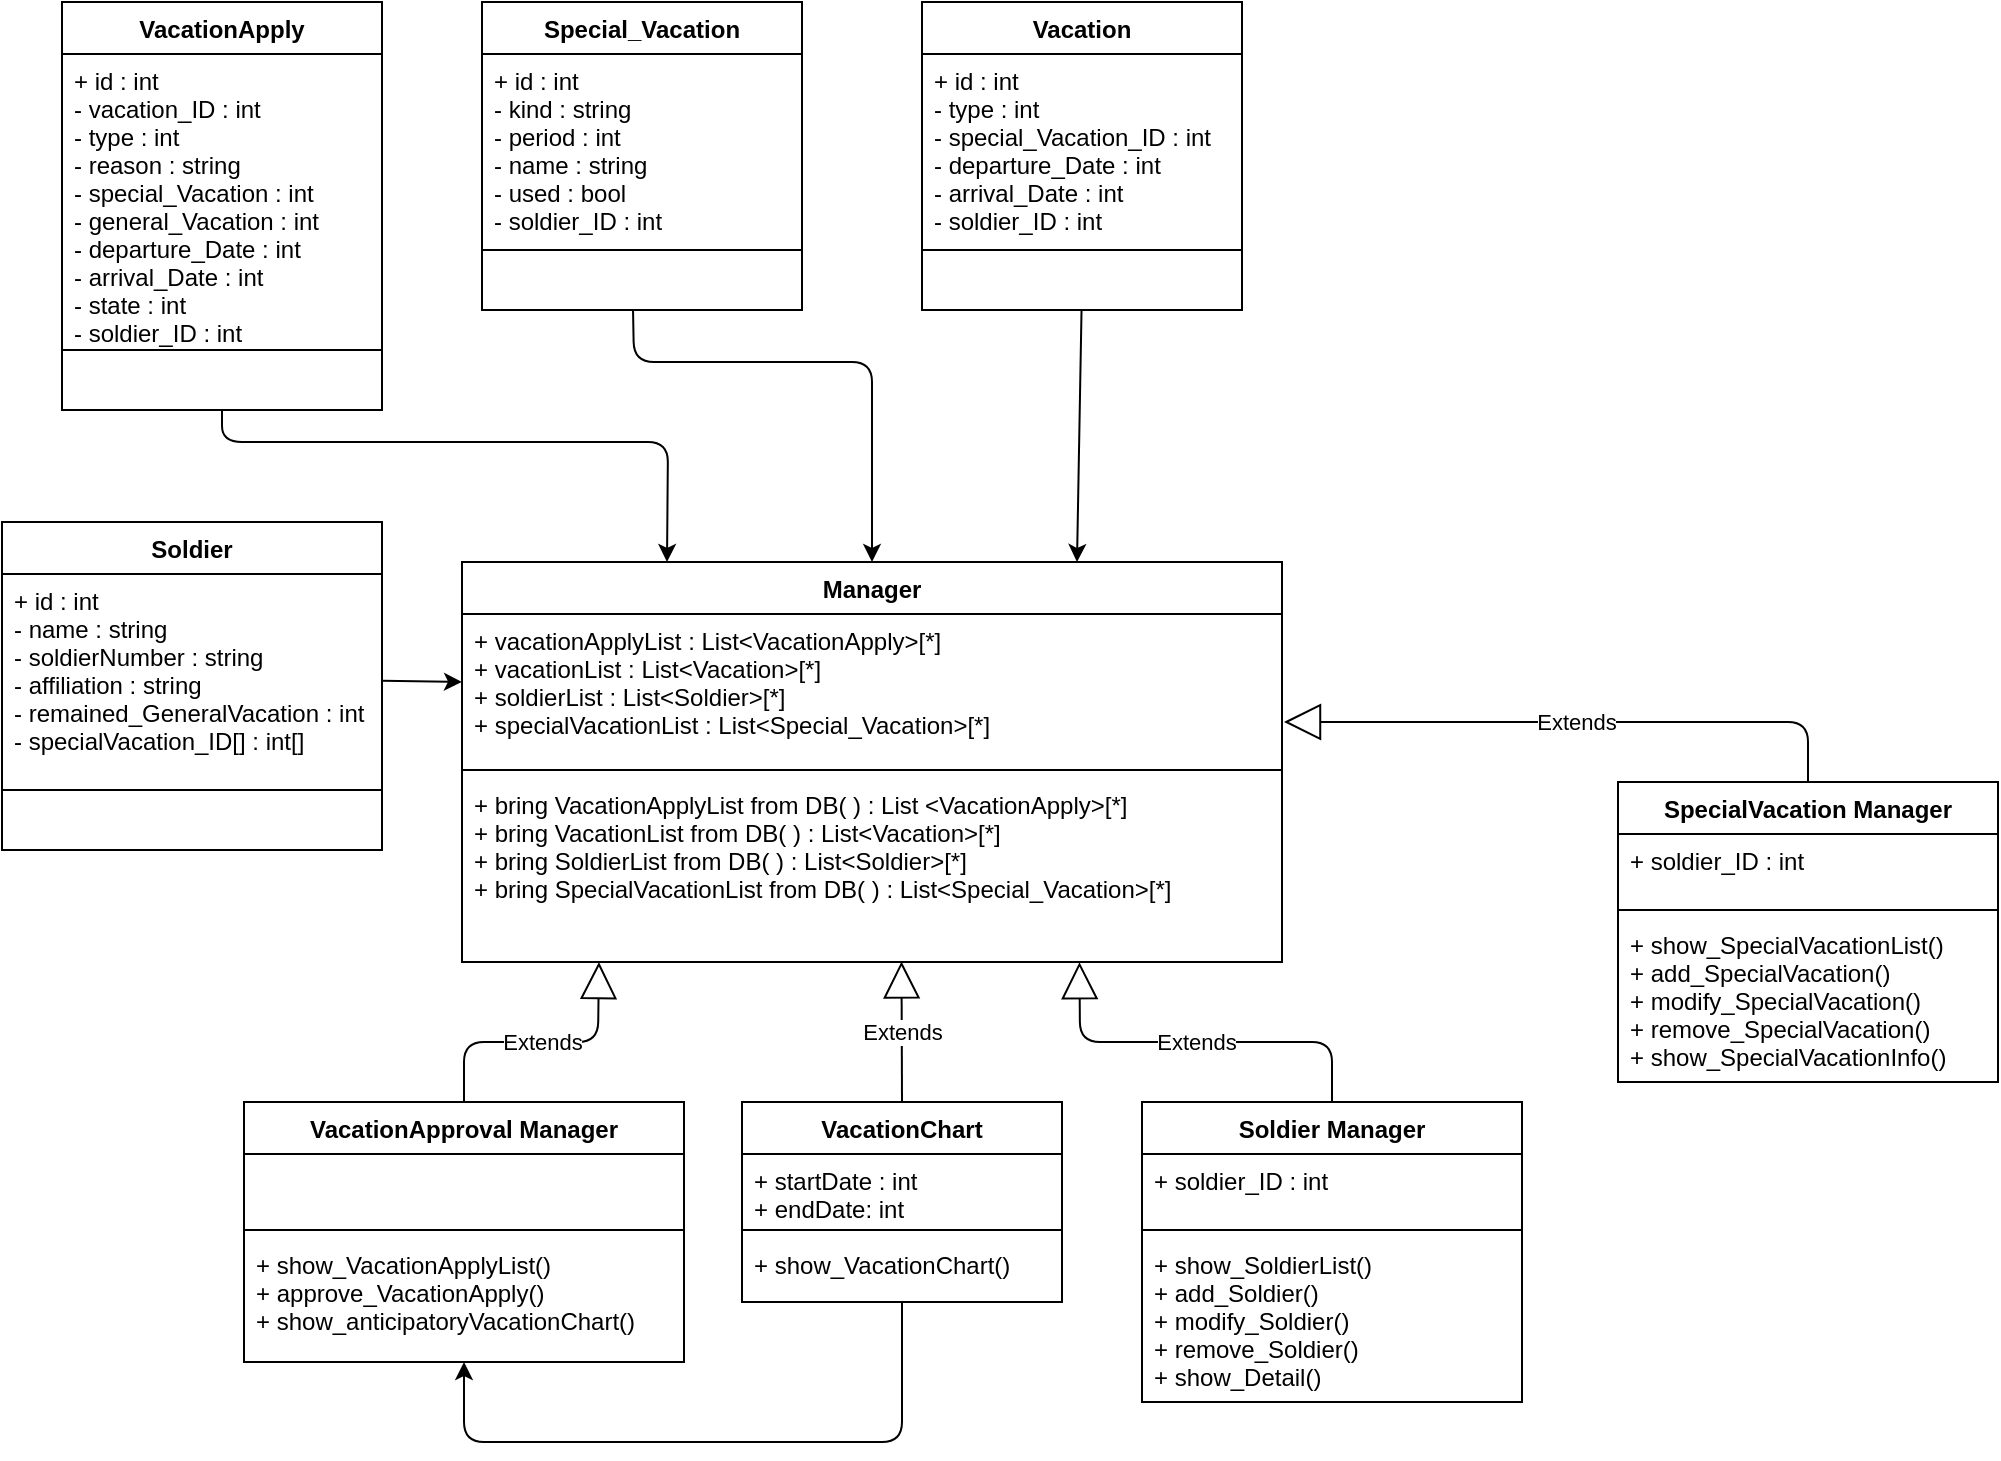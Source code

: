 <mxfile version="13.0.4" type="device"><diagram id="CV2fye3BFyKSm-2gUe-3" name="Page-1"><mxGraphModel dx="1480" dy="892" grid="1" gridSize="10" guides="1" tooltips="1" connect="1" arrows="1" fold="1" page="1" pageScale="1" pageWidth="827" pageHeight="1169" math="0" shadow="0"><root><mxCell id="0"/><mxCell id="1" parent="0"/><mxCell id="h02-OjwXjs-nlICEXLIK-18" value="" style="endArrow=classic;html=1;entryX=0.25;entryY=0;entryDx=0;entryDy=0;exitX=0.5;exitY=1;exitDx=0;exitDy=0;exitPerimeter=0;" parent="1" source="AotR1oFZTr4eZ7jvEc9R-44" target="h02-OjwXjs-nlICEXLIK-14" edge="1"><mxGeometry width="50" height="50" relative="1" as="geometry"><mxPoint x="119" y="320" as="sourcePoint"/><mxPoint x="419" y="320" as="targetPoint"/><Array as="points"><mxPoint x="129" y="360"/><mxPoint x="352" y="360"/></Array></mxGeometry></mxCell><mxCell id="h02-OjwXjs-nlICEXLIK-20" value="" style="endArrow=classic;html=1;exitX=0.472;exitY=1.013;exitDx=0;exitDy=0;exitPerimeter=0;entryX=0.5;entryY=0;entryDx=0;entryDy=0;" parent="1" source="AotR1oFZTr4eZ7jvEc9R-48" target="h02-OjwXjs-nlICEXLIK-14" edge="1"><mxGeometry width="50" height="50" relative="1" as="geometry"><mxPoint x="369" y="320" as="sourcePoint"/><mxPoint x="419" y="270" as="targetPoint"/><Array as="points"><mxPoint x="335" y="320"/><mxPoint x="454" y="320"/></Array></mxGeometry></mxCell><mxCell id="h02-OjwXjs-nlICEXLIK-21" value="" style="endArrow=classic;html=1;entryX=0.75;entryY=0;entryDx=0;entryDy=0;" parent="1" source="AotR1oFZTr4eZ7jvEc9R-56" target="h02-OjwXjs-nlICEXLIK-14" edge="1"><mxGeometry width="50" height="50" relative="1" as="geometry"><mxPoint x="569" y="270" as="sourcePoint"/><mxPoint x="209" y="410" as="targetPoint"/><Array as="points"/></mxGeometry></mxCell><mxCell id="h02-OjwXjs-nlICEXLIK-22" value="" style="endArrow=classic;html=1;" parent="1" source="AotR1oFZTr4eZ7jvEc9R-2" target="h02-OjwXjs-nlICEXLIK-15" edge="1"><mxGeometry width="50" height="50" relative="1" as="geometry"><mxPoint x="119" y="501" as="sourcePoint"/><mxPoint x="209" y="480" as="targetPoint"/></mxGeometry></mxCell><mxCell id="h02-OjwXjs-nlICEXLIK-28" value="Extends" style="endArrow=block;endSize=16;endFill=0;html=1;exitX=0.5;exitY=0;exitDx=0;exitDy=0;entryX=0.167;entryY=1;entryDx=0;entryDy=0;entryPerimeter=0;" parent="1" source="AotR1oFZTr4eZ7jvEc9R-17" target="h02-OjwXjs-nlICEXLIK-17" edge="1"><mxGeometry width="160" relative="1" as="geometry"><mxPoint x="279" y="650" as="sourcePoint"/><mxPoint x="439" y="650" as="targetPoint"/><Array as="points"><mxPoint x="250" y="660"/><mxPoint x="317" y="660"/></Array></mxGeometry></mxCell><mxCell id="h02-OjwXjs-nlICEXLIK-31" value="Extends" style="endArrow=block;endSize=16;endFill=0;html=1;exitX=0.5;exitY=0;exitDx=0;exitDy=0;entryX=0.536;entryY=0.997;entryDx=0;entryDy=0;entryPerimeter=0;" parent="1" source="AotR1oFZTr4eZ7jvEc9R-29" target="h02-OjwXjs-nlICEXLIK-17" edge="1"><mxGeometry width="160" relative="1" as="geometry"><mxPoint x="489" y="650" as="sourcePoint"/><mxPoint x="469" y="630" as="targetPoint"/></mxGeometry></mxCell><mxCell id="h02-OjwXjs-nlICEXLIK-34" value="" style="endArrow=classic;html=1;exitX=0.5;exitY=1;exitDx=0;exitDy=0;exitPerimeter=0;" parent="1" source="AotR1oFZTr4eZ7jvEc9R-32" target="AotR1oFZTr4eZ7jvEc9R-20" edge="1"><mxGeometry width="50" height="50" relative="1" as="geometry"><mxPoint x="489" y="860" as="sourcePoint"/><mxPoint x="469" y="920" as="targetPoint"/><Array as="points"><mxPoint x="469" y="860"/><mxPoint x="250" y="860"/></Array></mxGeometry></mxCell><mxCell id="h02-OjwXjs-nlICEXLIK-14" value="Manager" style="swimlane;fontStyle=1;align=center;verticalAlign=top;childLayout=stackLayout;horizontal=1;startSize=26;horizontalStack=0;resizeParent=1;resizeParentMax=0;resizeLast=0;collapsible=1;marginBottom=0;" parent="1" vertex="1"><mxGeometry x="249" y="420" width="410" height="200" as="geometry"/></mxCell><mxCell id="h02-OjwXjs-nlICEXLIK-15" value="+ vacationApplyList : List&lt;VacationApply&gt;[*]&#10;+ vacationList : List&lt;Vacation&gt;[*]&#10;+ soldierList : List&lt;Soldier&gt;[*]&#10;+ specialVacationList : List&lt;Special_Vacation&gt;[*]" style="text;strokeColor=none;fillColor=none;align=left;verticalAlign=top;spacingLeft=4;spacingRight=4;overflow=hidden;rotatable=0;points=[[0,0.5],[1,0.5]];portConstraint=eastwest;" parent="h02-OjwXjs-nlICEXLIK-14" vertex="1"><mxGeometry y="26" width="410" height="74" as="geometry"/></mxCell><mxCell id="h02-OjwXjs-nlICEXLIK-16" value="" style="line;strokeWidth=1;fillColor=none;align=left;verticalAlign=middle;spacingTop=-1;spacingLeft=3;spacingRight=3;rotatable=0;labelPosition=right;points=[];portConstraint=eastwest;" parent="h02-OjwXjs-nlICEXLIK-14" vertex="1"><mxGeometry y="100" width="410" height="8" as="geometry"/></mxCell><mxCell id="h02-OjwXjs-nlICEXLIK-17" value="+ bring VacationApplyList from DB( ) : List &lt;VacationApply&gt;[*] &#10;+ bring VacationList from DB( ) : List&lt;Vacation&gt;[*] &#10;+ bring SoldierList from DB( ) : List&lt;Soldier&gt;[*]&#10;+ bring SpecialVacationList from DB( ) : List&lt;Special_Vacation&gt;[*]&#10; &#10; " style="text;strokeColor=none;fillColor=none;align=left;verticalAlign=top;spacingLeft=4;spacingRight=4;overflow=hidden;rotatable=0;points=[[0,0.5],[1,0.5]];portConstraint=eastwest;" parent="h02-OjwXjs-nlICEXLIK-14" vertex="1"><mxGeometry y="108" width="410" height="92" as="geometry"/></mxCell><mxCell id="AotR1oFZTr4eZ7jvEc9R-45" value="Special_Vacation" style="swimlane;fontStyle=1;align=center;verticalAlign=top;childLayout=stackLayout;horizontal=1;startSize=26;horizontalStack=0;resizeParent=1;resizeParentMax=0;resizeLast=0;collapsible=1;marginBottom=0;" parent="1" vertex="1"><mxGeometry x="259" y="140" width="160" height="154" as="geometry"/></mxCell><mxCell id="AotR1oFZTr4eZ7jvEc9R-46" value="+ id : int&#10;- kind : string&#10;- period : int&#10;- name : string&#10;- used : bool&#10;- soldier_ID : int" style="text;strokeColor=none;fillColor=none;align=left;verticalAlign=top;spacingLeft=4;spacingRight=4;overflow=hidden;rotatable=0;points=[[0,0.5],[1,0.5]];portConstraint=eastwest;" parent="AotR1oFZTr4eZ7jvEc9R-45" vertex="1"><mxGeometry y="26" width="160" height="94" as="geometry"/></mxCell><mxCell id="AotR1oFZTr4eZ7jvEc9R-47" value="" style="line;strokeWidth=1;fillColor=none;align=left;verticalAlign=middle;spacingTop=-1;spacingLeft=3;spacingRight=3;rotatable=0;labelPosition=right;points=[];portConstraint=eastwest;" parent="AotR1oFZTr4eZ7jvEc9R-45" vertex="1"><mxGeometry y="120" width="160" height="8" as="geometry"/></mxCell><mxCell id="AotR1oFZTr4eZ7jvEc9R-48" value=" " style="text;strokeColor=none;fillColor=none;align=left;verticalAlign=top;spacingLeft=4;spacingRight=4;overflow=hidden;rotatable=0;points=[[0,0.5],[1,0.5]];portConstraint=eastwest;" parent="AotR1oFZTr4eZ7jvEc9R-45" vertex="1"><mxGeometry y="128" width="160" height="26" as="geometry"/></mxCell><mxCell id="AotR1oFZTr4eZ7jvEc9R-53" value="Vacation" style="swimlane;fontStyle=1;align=center;verticalAlign=top;childLayout=stackLayout;horizontal=1;startSize=26;horizontalStack=0;resizeParent=1;resizeParentMax=0;resizeLast=0;collapsible=1;marginBottom=0;" parent="1" vertex="1"><mxGeometry x="479" y="140" width="160" height="154" as="geometry"/></mxCell><mxCell id="AotR1oFZTr4eZ7jvEc9R-54" value="+ id : int&#10;- type : int &#10;- special_Vacation_ID : int&#10;- departure_Date : int&#10;- arrival_Date : int&#10;- soldier_ID : int" style="text;strokeColor=none;fillColor=none;align=left;verticalAlign=top;spacingLeft=4;spacingRight=4;overflow=hidden;rotatable=0;points=[[0,0.5],[1,0.5]];portConstraint=eastwest;" parent="AotR1oFZTr4eZ7jvEc9R-53" vertex="1"><mxGeometry y="26" width="160" height="94" as="geometry"/></mxCell><mxCell id="AotR1oFZTr4eZ7jvEc9R-55" value="" style="line;strokeWidth=1;fillColor=none;align=left;verticalAlign=middle;spacingTop=-1;spacingLeft=3;spacingRight=3;rotatable=0;labelPosition=right;points=[];portConstraint=eastwest;" parent="AotR1oFZTr4eZ7jvEc9R-53" vertex="1"><mxGeometry y="120" width="160" height="8" as="geometry"/></mxCell><mxCell id="AotR1oFZTr4eZ7jvEc9R-56" value=" " style="text;strokeColor=none;fillColor=none;align=left;verticalAlign=top;spacingLeft=4;spacingRight=4;overflow=hidden;rotatable=0;points=[[0,0.5],[1,0.5]];portConstraint=eastwest;" parent="AotR1oFZTr4eZ7jvEc9R-53" vertex="1"><mxGeometry y="128" width="160" height="26" as="geometry"/></mxCell><mxCell id="AotR1oFZTr4eZ7jvEc9R-41" value="VacationApply" style="swimlane;fontStyle=1;align=center;verticalAlign=top;childLayout=stackLayout;horizontal=1;startSize=26;horizontalStack=0;resizeParent=1;resizeParentMax=0;resizeLast=0;collapsible=1;marginBottom=0;" parent="1" vertex="1"><mxGeometry x="49" y="140" width="160" height="204" as="geometry"/></mxCell><mxCell id="AotR1oFZTr4eZ7jvEc9R-42" value="+ id : int&#10;- vacation_ID : int&#10;- type : int&#10;- reason : string&#10;- special_Vacation : int&#10;- general_Vacation : int&#10;- departure_Date : int&#10;- arrival_Date : int&#10;- state : int&#10;- soldier_ID : int" style="text;strokeColor=none;fillColor=none;align=left;verticalAlign=top;spacingLeft=4;spacingRight=4;overflow=hidden;rotatable=0;points=[[0,0.5],[1,0.5]];portConstraint=eastwest;" parent="AotR1oFZTr4eZ7jvEc9R-41" vertex="1"><mxGeometry y="26" width="160" height="144" as="geometry"/></mxCell><mxCell id="AotR1oFZTr4eZ7jvEc9R-43" value="" style="line;strokeWidth=1;fillColor=none;align=left;verticalAlign=middle;spacingTop=-1;spacingLeft=3;spacingRight=3;rotatable=0;labelPosition=right;points=[];portConstraint=eastwest;" parent="AotR1oFZTr4eZ7jvEc9R-41" vertex="1"><mxGeometry y="170" width="160" height="8" as="geometry"/></mxCell><mxCell id="AotR1oFZTr4eZ7jvEc9R-44" value=" " style="text;strokeColor=none;fillColor=none;align=left;verticalAlign=top;spacingLeft=4;spacingRight=4;overflow=hidden;rotatable=0;points=[[0,0.5],[1,0.5]];portConstraint=eastwest;" parent="AotR1oFZTr4eZ7jvEc9R-41" vertex="1"><mxGeometry y="178" width="160" height="26" as="geometry"/></mxCell><mxCell id="AotR1oFZTr4eZ7jvEc9R-29" value="VacationChart" style="swimlane;fontStyle=1;align=center;verticalAlign=top;childLayout=stackLayout;horizontal=1;startSize=26;horizontalStack=0;resizeParent=1;resizeParentMax=0;resizeLast=0;collapsible=1;marginBottom=0;" parent="1" vertex="1"><mxGeometry x="389" y="690" width="160" height="100" as="geometry"/></mxCell><mxCell id="AotR1oFZTr4eZ7jvEc9R-30" value="+ startDate : int&#10;+ endDate: int" style="text;strokeColor=none;fillColor=none;align=left;verticalAlign=top;spacingLeft=4;spacingRight=4;overflow=hidden;rotatable=0;points=[[0,0.5],[1,0.5]];portConstraint=eastwest;" parent="AotR1oFZTr4eZ7jvEc9R-29" vertex="1"><mxGeometry y="26" width="160" height="34" as="geometry"/></mxCell><mxCell id="AotR1oFZTr4eZ7jvEc9R-31" value="" style="line;strokeWidth=1;fillColor=none;align=left;verticalAlign=middle;spacingTop=-1;spacingLeft=3;spacingRight=3;rotatable=0;labelPosition=right;points=[];portConstraint=eastwest;" parent="AotR1oFZTr4eZ7jvEc9R-29" vertex="1"><mxGeometry y="60" width="160" height="8" as="geometry"/></mxCell><mxCell id="AotR1oFZTr4eZ7jvEc9R-32" value="+ show_VacationChart()" style="text;strokeColor=none;fillColor=none;align=left;verticalAlign=top;spacingLeft=4;spacingRight=4;overflow=hidden;rotatable=0;points=[[0,0.5],[1,0.5]];portConstraint=eastwest;" parent="AotR1oFZTr4eZ7jvEc9R-29" vertex="1"><mxGeometry y="68" width="160" height="32" as="geometry"/></mxCell><mxCell id="AotR1oFZTr4eZ7jvEc9R-21" value="Soldier Manager" style="swimlane;fontStyle=1;align=center;verticalAlign=top;childLayout=stackLayout;horizontal=1;startSize=26;horizontalStack=0;resizeParent=1;resizeParentMax=0;resizeLast=0;collapsible=1;marginBottom=0;" parent="1" vertex="1"><mxGeometry x="589" y="690" width="190" height="150" as="geometry"/></mxCell><mxCell id="h02-OjwXjs-nlICEXLIK-29" value="Extends" style="endArrow=block;endSize=16;endFill=0;html=1;entryX=0.753;entryY=1.001;entryDx=0;entryDy=0;entryPerimeter=0;" parent="AotR1oFZTr4eZ7jvEc9R-21" target="h02-OjwXjs-nlICEXLIK-17" edge="1"><mxGeometry width="160" relative="1" as="geometry"><mxPoint x="95" as="sourcePoint"/><mxPoint x="255" as="targetPoint"/><Array as="points"><mxPoint x="95" y="-30"/><mxPoint x="-31" y="-30"/></Array></mxGeometry></mxCell><mxCell id="AotR1oFZTr4eZ7jvEc9R-22" value="+ soldier_ID : int" style="text;strokeColor=none;fillColor=none;align=left;verticalAlign=top;spacingLeft=4;spacingRight=4;overflow=hidden;rotatable=0;points=[[0,0.5],[1,0.5]];portConstraint=eastwest;" parent="AotR1oFZTr4eZ7jvEc9R-21" vertex="1"><mxGeometry y="26" width="190" height="34" as="geometry"/></mxCell><mxCell id="AotR1oFZTr4eZ7jvEc9R-23" value="" style="line;strokeWidth=1;fillColor=none;align=left;verticalAlign=middle;spacingTop=-1;spacingLeft=3;spacingRight=3;rotatable=0;labelPosition=right;points=[];portConstraint=eastwest;" parent="AotR1oFZTr4eZ7jvEc9R-21" vertex="1"><mxGeometry y="60" width="190" height="8" as="geometry"/></mxCell><mxCell id="AotR1oFZTr4eZ7jvEc9R-24" value="+ show_SoldierList()&#10;+ add_Soldier()&#10;+ modify_Soldier()&#10;+ remove_Soldier()&#10;+ show_Detail()" style="text;strokeColor=none;fillColor=none;align=left;verticalAlign=top;spacingLeft=4;spacingRight=4;overflow=hidden;rotatable=0;points=[[0,0.5],[1,0.5]];portConstraint=eastwest;" parent="AotR1oFZTr4eZ7jvEc9R-21" vertex="1"><mxGeometry y="68" width="190" height="82" as="geometry"/></mxCell><mxCell id="AotR1oFZTr4eZ7jvEc9R-1" value="Soldier" style="swimlane;fontStyle=1;align=center;verticalAlign=top;childLayout=stackLayout;horizontal=1;startSize=26;horizontalStack=0;resizeParent=1;resizeParentMax=0;resizeLast=0;collapsible=1;marginBottom=0;" parent="1" vertex="1"><mxGeometry x="19" y="400" width="190" height="164" as="geometry"/></mxCell><mxCell id="AotR1oFZTr4eZ7jvEc9R-2" value="+ id : int&#10;- name : string&#10;- soldierNumber : string&#10;- affiliation : string&#10;- remained_GeneralVacation : int&#10;- specialVacation_ID[] : int[]" style="text;strokeColor=none;fillColor=none;align=left;verticalAlign=top;spacingLeft=4;spacingRight=4;overflow=hidden;rotatable=0;points=[[0,0.5],[1,0.5]];portConstraint=eastwest;" parent="AotR1oFZTr4eZ7jvEc9R-1" vertex="1"><mxGeometry y="26" width="190" height="104" as="geometry"/></mxCell><mxCell id="AotR1oFZTr4eZ7jvEc9R-3" value="" style="line;strokeWidth=1;fillColor=none;align=left;verticalAlign=middle;spacingTop=-1;spacingLeft=3;spacingRight=3;rotatable=0;labelPosition=right;points=[];portConstraint=eastwest;" parent="AotR1oFZTr4eZ7jvEc9R-1" vertex="1"><mxGeometry y="130" width="190" height="8" as="geometry"/></mxCell><mxCell id="AotR1oFZTr4eZ7jvEc9R-4" value=" " style="text;strokeColor=none;fillColor=none;align=left;verticalAlign=top;spacingLeft=4;spacingRight=4;overflow=hidden;rotatable=0;points=[[0,0.5],[1,0.5]];portConstraint=eastwest;" parent="AotR1oFZTr4eZ7jvEc9R-1" vertex="1"><mxGeometry y="138" width="190" height="26" as="geometry"/></mxCell><mxCell id="AotR1oFZTr4eZ7jvEc9R-17" value="VacationApproval Manager" style="swimlane;fontStyle=1;align=center;verticalAlign=top;childLayout=stackLayout;horizontal=1;startSize=26;horizontalStack=0;resizeParent=1;resizeParentMax=0;resizeLast=0;collapsible=1;marginBottom=0;" parent="1" vertex="1"><mxGeometry x="140" y="690" width="220" height="130" as="geometry"/></mxCell><mxCell id="AotR1oFZTr4eZ7jvEc9R-18" value=" " style="text;strokeColor=none;fillColor=none;align=left;verticalAlign=top;spacingLeft=4;spacingRight=4;overflow=hidden;rotatable=0;points=[[0,0.5],[1,0.5]];portConstraint=eastwest;" parent="AotR1oFZTr4eZ7jvEc9R-17" vertex="1"><mxGeometry y="26" width="220" height="34" as="geometry"/></mxCell><mxCell id="AotR1oFZTr4eZ7jvEc9R-19" value="" style="line;strokeWidth=1;fillColor=none;align=left;verticalAlign=middle;spacingTop=-1;spacingLeft=3;spacingRight=3;rotatable=0;labelPosition=right;points=[];portConstraint=eastwest;" parent="AotR1oFZTr4eZ7jvEc9R-17" vertex="1"><mxGeometry y="60" width="220" height="8" as="geometry"/></mxCell><mxCell id="AotR1oFZTr4eZ7jvEc9R-20" value="+ show_VacationApplyList()&#10;+ approve_VacationApply() &#10;+ show_anticipatoryVacationChart()" style="text;strokeColor=none;fillColor=none;align=left;verticalAlign=top;spacingLeft=4;spacingRight=4;overflow=hidden;rotatable=0;points=[[0,0.5],[1,0.5]];portConstraint=eastwest;" parent="AotR1oFZTr4eZ7jvEc9R-17" vertex="1"><mxGeometry y="68" width="220" height="62" as="geometry"/></mxCell><mxCell id="_vSmFZlh6wBBaFhGdVrw-1" value="SpecialVacation Manager" style="swimlane;fontStyle=1;align=center;verticalAlign=top;childLayout=stackLayout;horizontal=1;startSize=26;horizontalStack=0;resizeParent=1;resizeParentMax=0;resizeLast=0;collapsible=1;marginBottom=0;" vertex="1" parent="1"><mxGeometry x="827" y="530" width="190" height="150" as="geometry"/></mxCell><mxCell id="_vSmFZlh6wBBaFhGdVrw-3" value="+ soldier_ID : int" style="text;strokeColor=none;fillColor=none;align=left;verticalAlign=top;spacingLeft=4;spacingRight=4;overflow=hidden;rotatable=0;points=[[0,0.5],[1,0.5]];portConstraint=eastwest;" vertex="1" parent="_vSmFZlh6wBBaFhGdVrw-1"><mxGeometry y="26" width="190" height="34" as="geometry"/></mxCell><mxCell id="_vSmFZlh6wBBaFhGdVrw-4" value="" style="line;strokeWidth=1;fillColor=none;align=left;verticalAlign=middle;spacingTop=-1;spacingLeft=3;spacingRight=3;rotatable=0;labelPosition=right;points=[];portConstraint=eastwest;" vertex="1" parent="_vSmFZlh6wBBaFhGdVrw-1"><mxGeometry y="60" width="190" height="8" as="geometry"/></mxCell><mxCell id="_vSmFZlh6wBBaFhGdVrw-5" value="+ show_SpecialVacationList()&#10;+ add_SpecialVacation()&#10;+ modify_SpecialVacation()&#10;+ remove_SpecialVacation()&#10;+ show_SpecialVacationInfo()" style="text;strokeColor=none;fillColor=none;align=left;verticalAlign=top;spacingLeft=4;spacingRight=4;overflow=hidden;rotatable=0;points=[[0,0.5],[1,0.5]];portConstraint=eastwest;" vertex="1" parent="_vSmFZlh6wBBaFhGdVrw-1"><mxGeometry y="68" width="190" height="82" as="geometry"/></mxCell><mxCell id="_vSmFZlh6wBBaFhGdVrw-2" value="Extends" style="endArrow=block;endSize=16;endFill=0;html=1;" edge="1" parent="1"><mxGeometry width="160" relative="1" as="geometry"><mxPoint x="922" y="530" as="sourcePoint"/><mxPoint x="660" y="500" as="targetPoint"/><Array as="points"><mxPoint x="922" y="500"/></Array></mxGeometry></mxCell></root></mxGraphModel></diagram></mxfile>